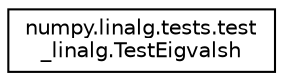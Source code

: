 digraph "Graphical Class Hierarchy"
{
 // LATEX_PDF_SIZE
  edge [fontname="Helvetica",fontsize="10",labelfontname="Helvetica",labelfontsize="10"];
  node [fontname="Helvetica",fontsize="10",shape=record];
  rankdir="LR";
  Node0 [label="numpy.linalg.tests.test\l_linalg.TestEigvalsh",height=0.2,width=0.4,color="black", fillcolor="white", style="filled",URL="$classnumpy_1_1linalg_1_1tests_1_1test__linalg_1_1TestEigvalsh.html",tooltip=" "];
}
